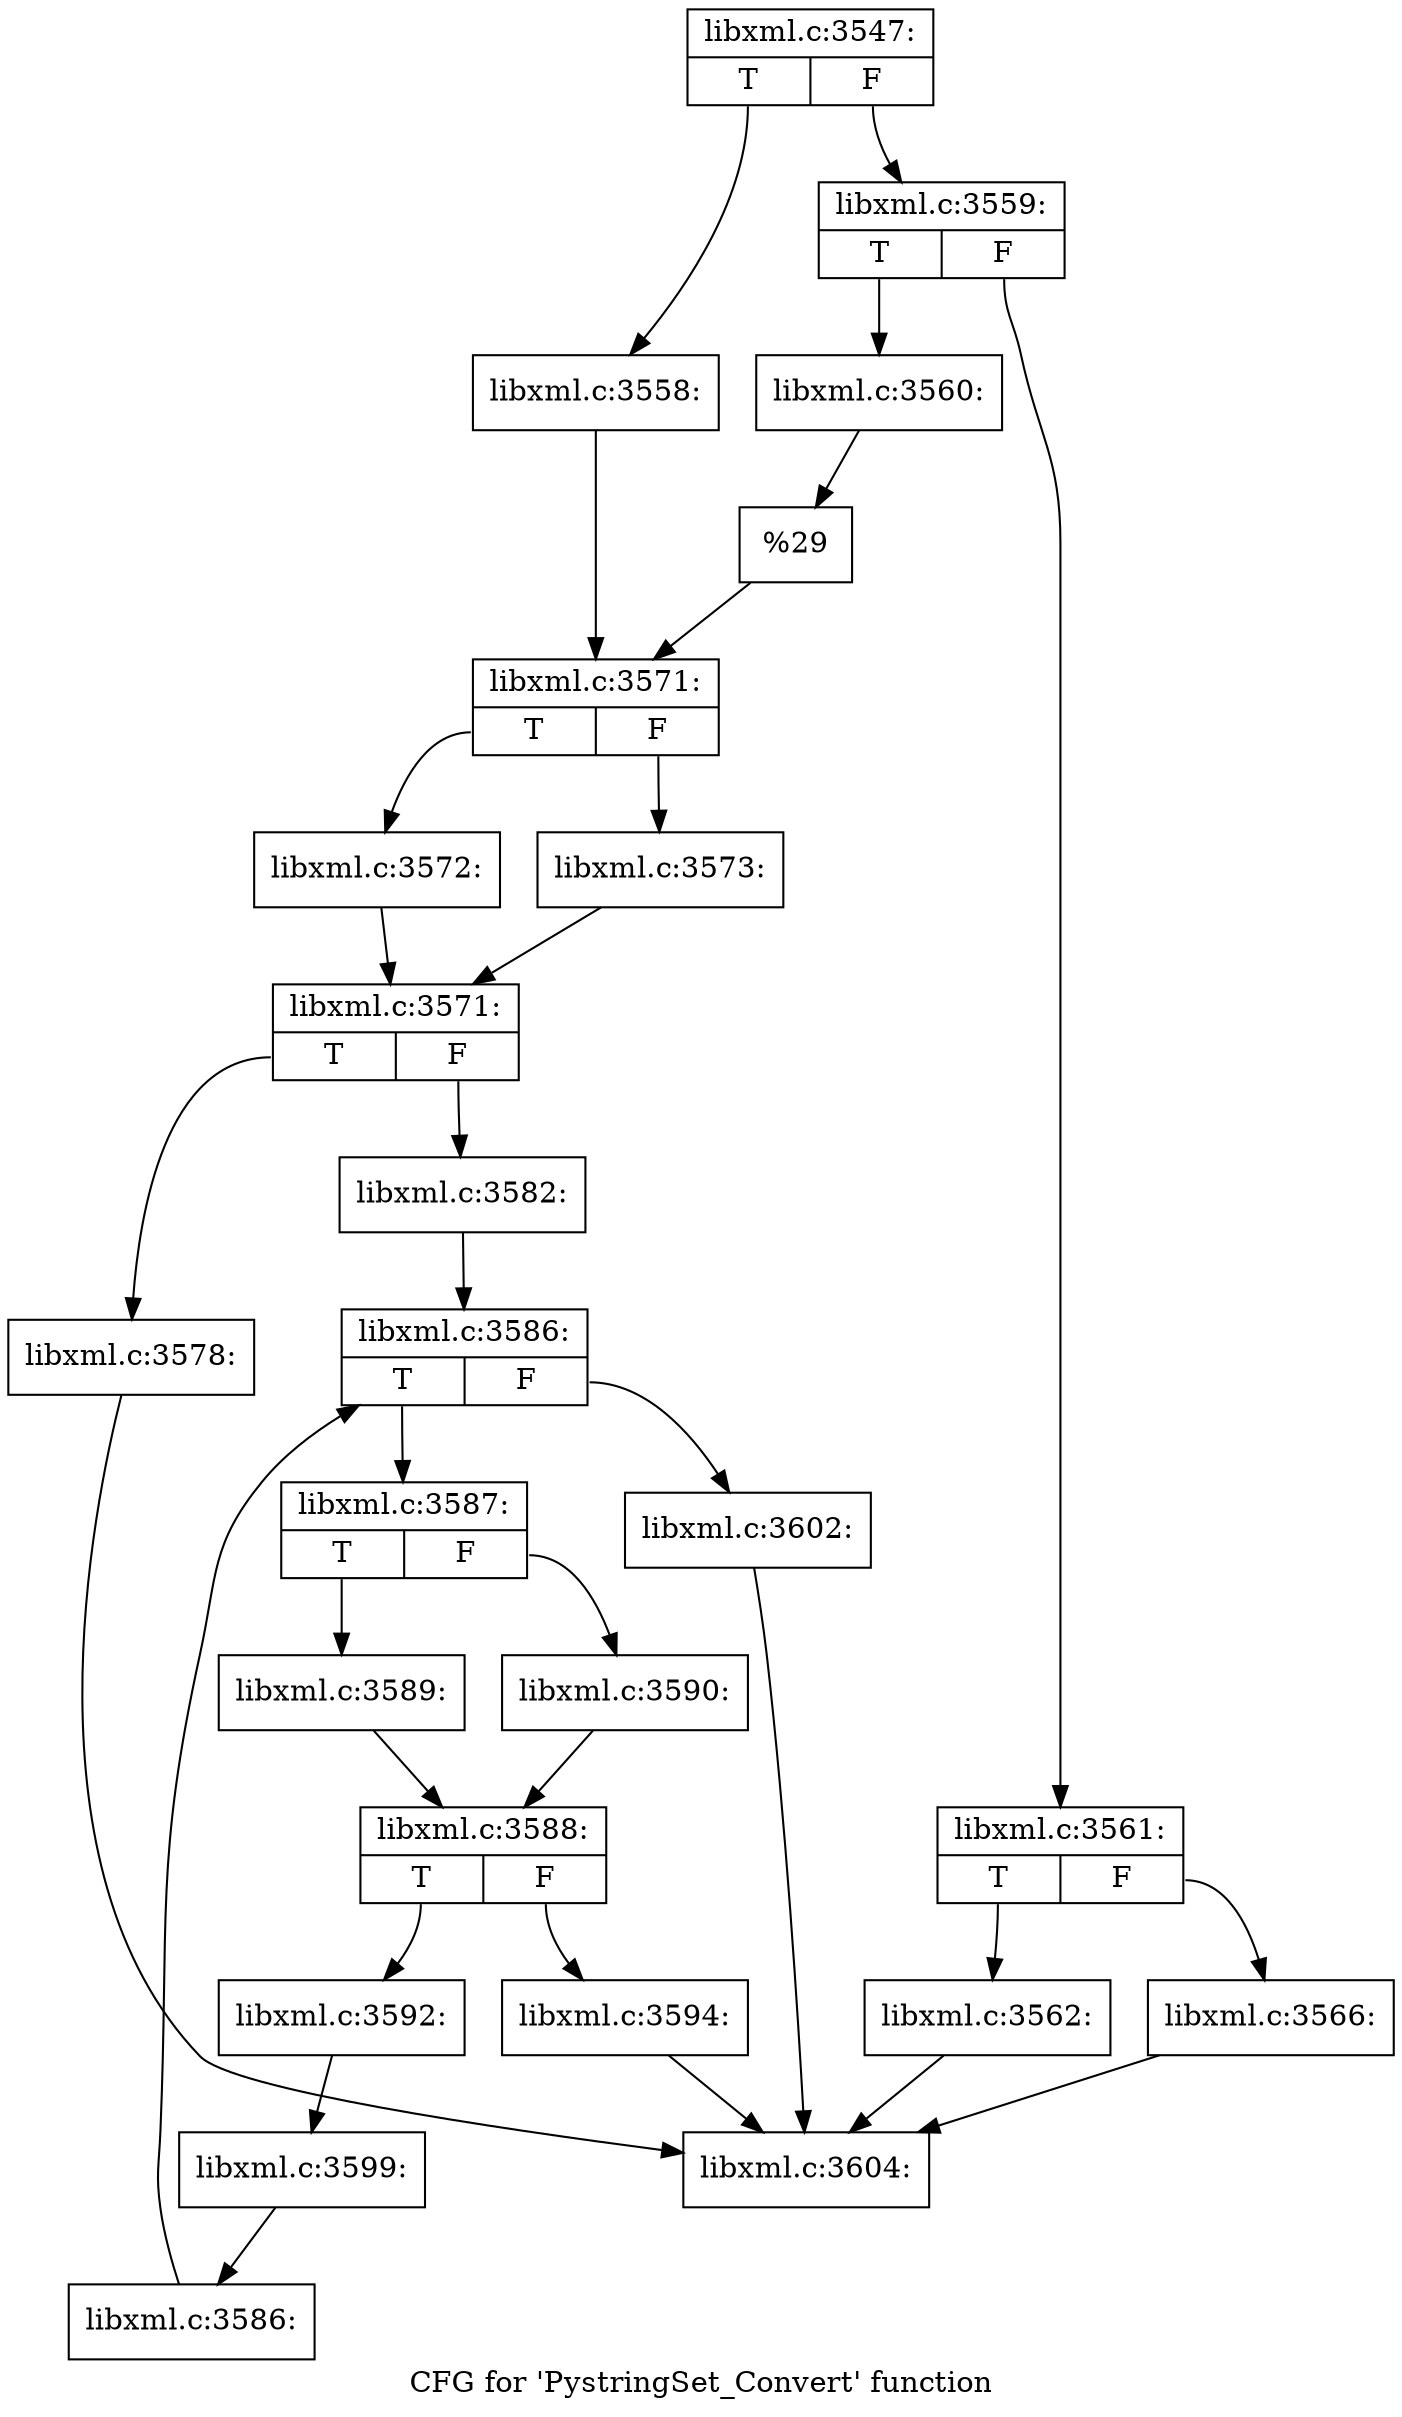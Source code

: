 digraph "CFG for 'PystringSet_Convert' function" {
	label="CFG for 'PystringSet_Convert' function";

	Node0x56df8c0 [shape=record,label="{libxml.c:3547:|{<s0>T|<s1>F}}"];
	Node0x56df8c0:s0 -> Node0x56f62e0;
	Node0x56df8c0:s1 -> Node0x56f6380;
	Node0x56f62e0 [shape=record,label="{libxml.c:3558:}"];
	Node0x56f62e0 -> Node0x56f6330;
	Node0x56f6380 [shape=record,label="{libxml.c:3559:|{<s0>T|<s1>F}}"];
	Node0x56f6380:s0 -> Node0x56f6a00;
	Node0x56f6380:s1 -> Node0x56f6aa0;
	Node0x56f6a00 [shape=record,label="{libxml.c:3560:}"];
	Node0x56f6a00 -> Node0x56f6a50;
	Node0x56f6aa0 [shape=record,label="{libxml.c:3561:|{<s0>T|<s1>F}}"];
	Node0x56f6aa0:s0 -> Node0x56f7120;
	Node0x56f6aa0:s1 -> Node0x56f71c0;
	Node0x56f7120 [shape=record,label="{libxml.c:3562:}"];
	Node0x56f7120 -> Node0x56f4f30;
	Node0x56f71c0 [shape=record,label="{libxml.c:3566:}"];
	Node0x56f71c0 -> Node0x56f4f30;
	Node0x56f6a50 [shape=record,label="{%29}"];
	Node0x56f6a50 -> Node0x56f6330;
	Node0x56f6330 [shape=record,label="{libxml.c:3571:|{<s0>T|<s1>F}}"];
	Node0x56f6330:s0 -> Node0x56f7170;
	Node0x56f6330:s1 -> Node0x56f7e90;
	Node0x56f7170 [shape=record,label="{libxml.c:3572:}"];
	Node0x56f7170 -> Node0x56f7ee0;
	Node0x56f7e90 [shape=record,label="{libxml.c:3573:}"];
	Node0x56f7e90 -> Node0x56f7ee0;
	Node0x56f7ee0 [shape=record,label="{libxml.c:3571:|{<s0>T|<s1>F}}"];
	Node0x56f7ee0:s0 -> Node0x56f8bd0;
	Node0x56f7ee0:s1 -> Node0x56f8c20;
	Node0x56f8bd0 [shape=record,label="{libxml.c:3578:}"];
	Node0x56f8bd0 -> Node0x56f4f30;
	Node0x56f8c20 [shape=record,label="{libxml.c:3582:}"];
	Node0x56f8c20 -> Node0x56f9b90;
	Node0x56f9b90 [shape=record,label="{libxml.c:3586:|{<s0>T|<s1>F}}"];
	Node0x56f9b90:s0 -> Node0x56f9e70;
	Node0x56f9b90:s1 -> Node0x56f99f0;
	Node0x56f9e70 [shape=record,label="{libxml.c:3587:|{<s0>T|<s1>F}}"];
	Node0x56f9e70:s0 -> Node0x56fa4a0;
	Node0x56f9e70:s1 -> Node0x56fa4f0;
	Node0x56fa4a0 [shape=record,label="{libxml.c:3589:}"];
	Node0x56fa4a0 -> Node0x56fa540;
	Node0x56fa4f0 [shape=record,label="{libxml.c:3590:}"];
	Node0x56fa4f0 -> Node0x56fa540;
	Node0x56fa540 [shape=record,label="{libxml.c:3588:|{<s0>T|<s1>F}}"];
	Node0x56fa540:s0 -> Node0x56fb030;
	Node0x56fa540:s1 -> Node0x56fb0d0;
	Node0x56fb030 [shape=record,label="{libxml.c:3592:}"];
	Node0x56fb030 -> Node0x56fb080;
	Node0x56fb0d0 [shape=record,label="{libxml.c:3594:}"];
	Node0x56fb0d0 -> Node0x56f4f30;
	Node0x56fb080 [shape=record,label="{libxml.c:3599:}"];
	Node0x56fb080 -> Node0x56f9de0;
	Node0x56f9de0 [shape=record,label="{libxml.c:3586:}"];
	Node0x56f9de0 -> Node0x56f9b90;
	Node0x56f99f0 [shape=record,label="{libxml.c:3602:}"];
	Node0x56f99f0 -> Node0x56f4f30;
	Node0x56f4f30 [shape=record,label="{libxml.c:3604:}"];
}
